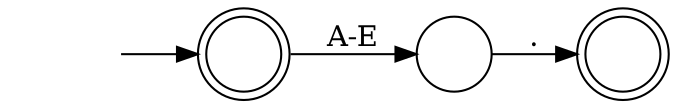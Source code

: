 digraph Automaton {
  rankdir = LR;
  0 [shape=circle,label=""];
  0 -> 1 [label="."]
  1 [shape=doublecircle,label=""];
  2 [shape=doublecircle,label=""];
  initial [shape=plaintext,label=""];
  initial -> 2
  2 -> 0 [label="A-E"]
}
